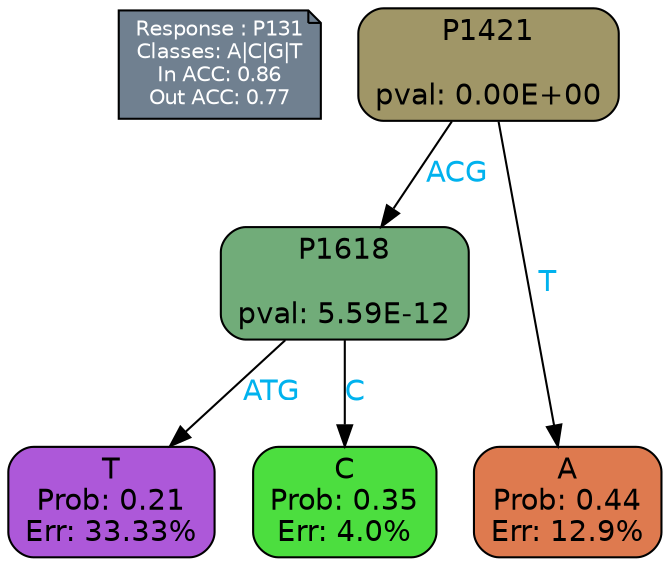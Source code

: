 digraph Tree {
node [shape=box, style="filled, rounded", color="black", fontname=helvetica] ;
graph [ranksep=equally, splines=polylines, bgcolor=transparent, dpi=600] ;
edge [fontname=helvetica] ;
LEGEND [label="Response : P131
Classes: A|C|G|T
In ACC: 0.86
Out ACC: 0.77
",shape=note,align=left,style=filled,fillcolor="slategray",fontcolor="white",fontsize=10];1 [label="P1421

pval: 0.00E+00", fillcolor="#a09667"] ;
2 [label="P1618

pval: 5.59E-12", fillcolor="#71ac79"] ;
3 [label="T
Prob: 0.21
Err: 33.33%", fillcolor="#ad58d9"] ;
4 [label="C
Prob: 0.35
Err: 4.0%", fillcolor="#4cde3f"] ;
5 [label="A
Prob: 0.44
Err: 12.9%", fillcolor="#de7a4f"] ;
1 -> 2 [label="ACG",fontcolor=deepskyblue2] ;
1 -> 5 [label="T",fontcolor=deepskyblue2] ;
2 -> 3 [label="ATG",fontcolor=deepskyblue2] ;
2 -> 4 [label="C",fontcolor=deepskyblue2] ;
{rank = same; 3;4;5;}{rank = same; LEGEND;1;}}